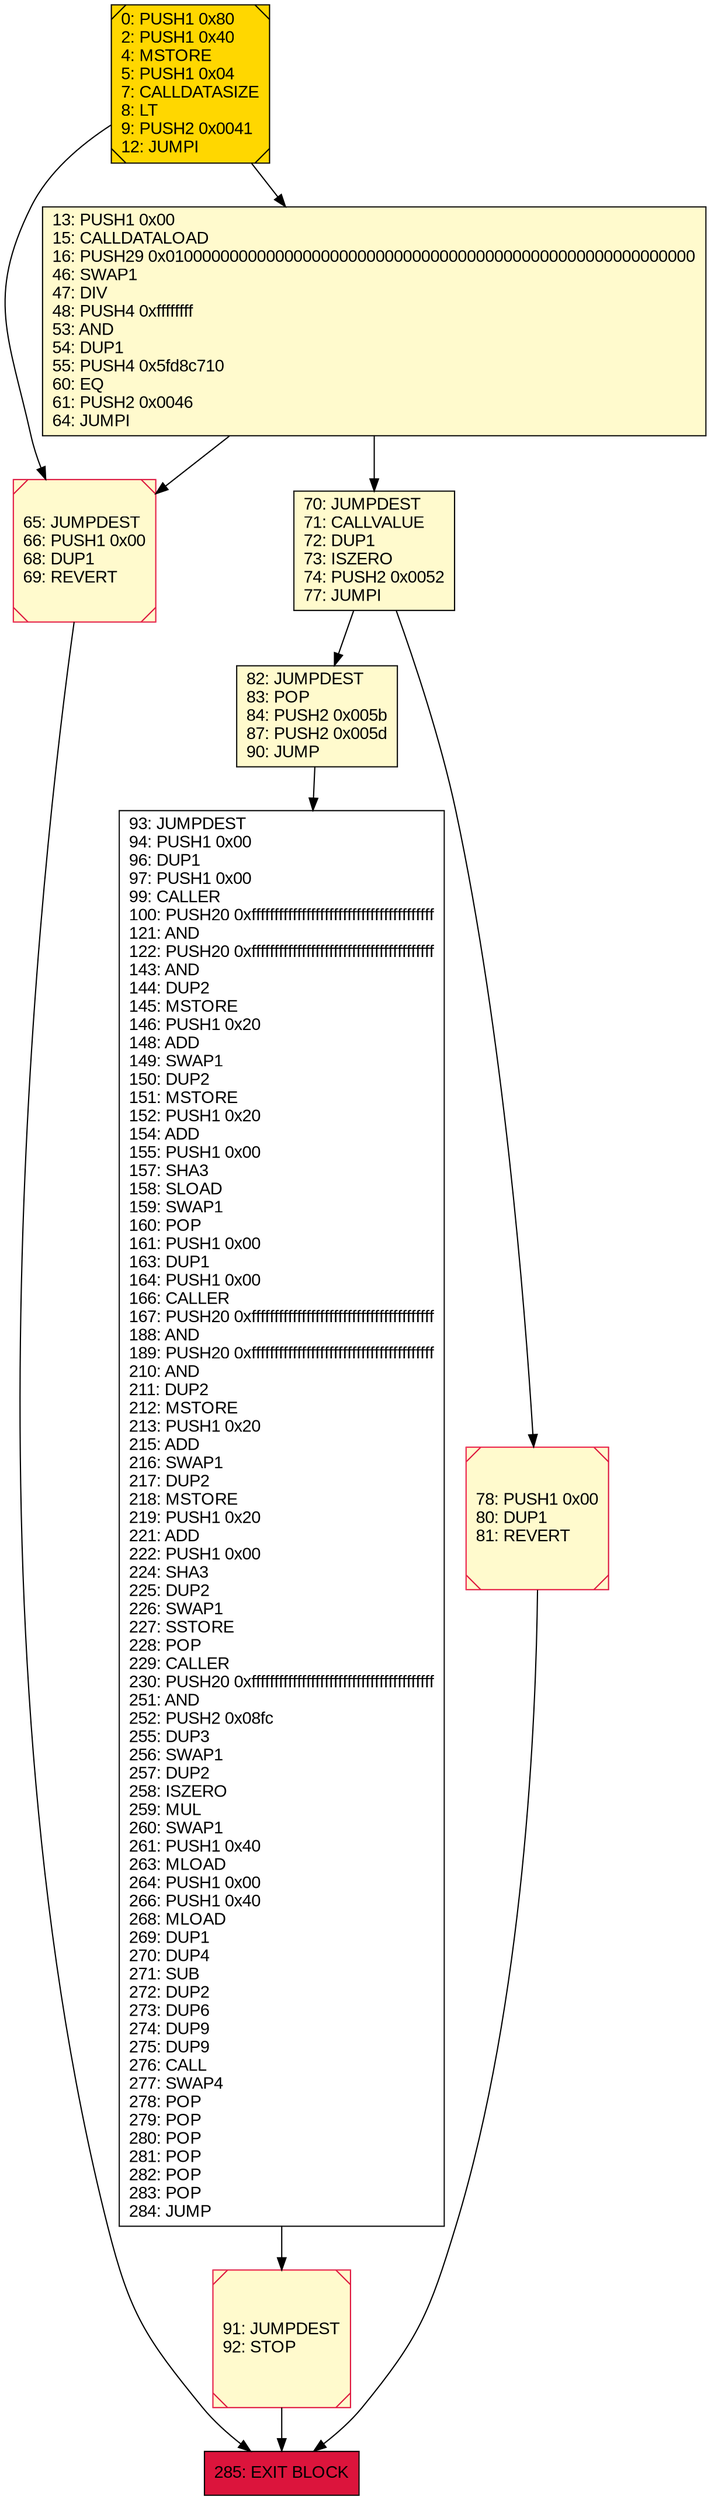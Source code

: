 digraph G {
bgcolor=transparent rankdir=UD;
node [shape=box style=filled color=black fillcolor=white fontname=arial fontcolor=black];
13 [label="13: PUSH1 0x00\l15: CALLDATALOAD\l16: PUSH29 0x0100000000000000000000000000000000000000000000000000000000\l46: SWAP1\l47: DIV\l48: PUSH4 0xffffffff\l53: AND\l54: DUP1\l55: PUSH4 0x5fd8c710\l60: EQ\l61: PUSH2 0x0046\l64: JUMPI\l" fillcolor=lemonchiffon ];
93 [label="93: JUMPDEST\l94: PUSH1 0x00\l96: DUP1\l97: PUSH1 0x00\l99: CALLER\l100: PUSH20 0xffffffffffffffffffffffffffffffffffffffff\l121: AND\l122: PUSH20 0xffffffffffffffffffffffffffffffffffffffff\l143: AND\l144: DUP2\l145: MSTORE\l146: PUSH1 0x20\l148: ADD\l149: SWAP1\l150: DUP2\l151: MSTORE\l152: PUSH1 0x20\l154: ADD\l155: PUSH1 0x00\l157: SHA3\l158: SLOAD\l159: SWAP1\l160: POP\l161: PUSH1 0x00\l163: DUP1\l164: PUSH1 0x00\l166: CALLER\l167: PUSH20 0xffffffffffffffffffffffffffffffffffffffff\l188: AND\l189: PUSH20 0xffffffffffffffffffffffffffffffffffffffff\l210: AND\l211: DUP2\l212: MSTORE\l213: PUSH1 0x20\l215: ADD\l216: SWAP1\l217: DUP2\l218: MSTORE\l219: PUSH1 0x20\l221: ADD\l222: PUSH1 0x00\l224: SHA3\l225: DUP2\l226: SWAP1\l227: SSTORE\l228: POP\l229: CALLER\l230: PUSH20 0xffffffffffffffffffffffffffffffffffffffff\l251: AND\l252: PUSH2 0x08fc\l255: DUP3\l256: SWAP1\l257: DUP2\l258: ISZERO\l259: MUL\l260: SWAP1\l261: PUSH1 0x40\l263: MLOAD\l264: PUSH1 0x00\l266: PUSH1 0x40\l268: MLOAD\l269: DUP1\l270: DUP4\l271: SUB\l272: DUP2\l273: DUP6\l274: DUP9\l275: DUP9\l276: CALL\l277: SWAP4\l278: POP\l279: POP\l280: POP\l281: POP\l282: POP\l283: POP\l284: JUMP\l" ];
65 [label="65: JUMPDEST\l66: PUSH1 0x00\l68: DUP1\l69: REVERT\l" fillcolor=lemonchiffon shape=Msquare color=crimson ];
82 [label="82: JUMPDEST\l83: POP\l84: PUSH2 0x005b\l87: PUSH2 0x005d\l90: JUMP\l" fillcolor=lemonchiffon ];
0 [label="0: PUSH1 0x80\l2: PUSH1 0x40\l4: MSTORE\l5: PUSH1 0x04\l7: CALLDATASIZE\l8: LT\l9: PUSH2 0x0041\l12: JUMPI\l" fillcolor=lemonchiffon shape=Msquare fillcolor=gold ];
285 [label="285: EXIT BLOCK\l" fillcolor=crimson ];
70 [label="70: JUMPDEST\l71: CALLVALUE\l72: DUP1\l73: ISZERO\l74: PUSH2 0x0052\l77: JUMPI\l" fillcolor=lemonchiffon ];
78 [label="78: PUSH1 0x00\l80: DUP1\l81: REVERT\l" fillcolor=lemonchiffon shape=Msquare color=crimson ];
91 [label="91: JUMPDEST\l92: STOP\l" fillcolor=lemonchiffon shape=Msquare color=crimson ];
70 -> 78;
78 -> 285;
91 -> 285;
13 -> 65;
82 -> 93;
0 -> 13;
65 -> 285;
70 -> 82;
0 -> 65;
13 -> 70;
93 -> 91;
}